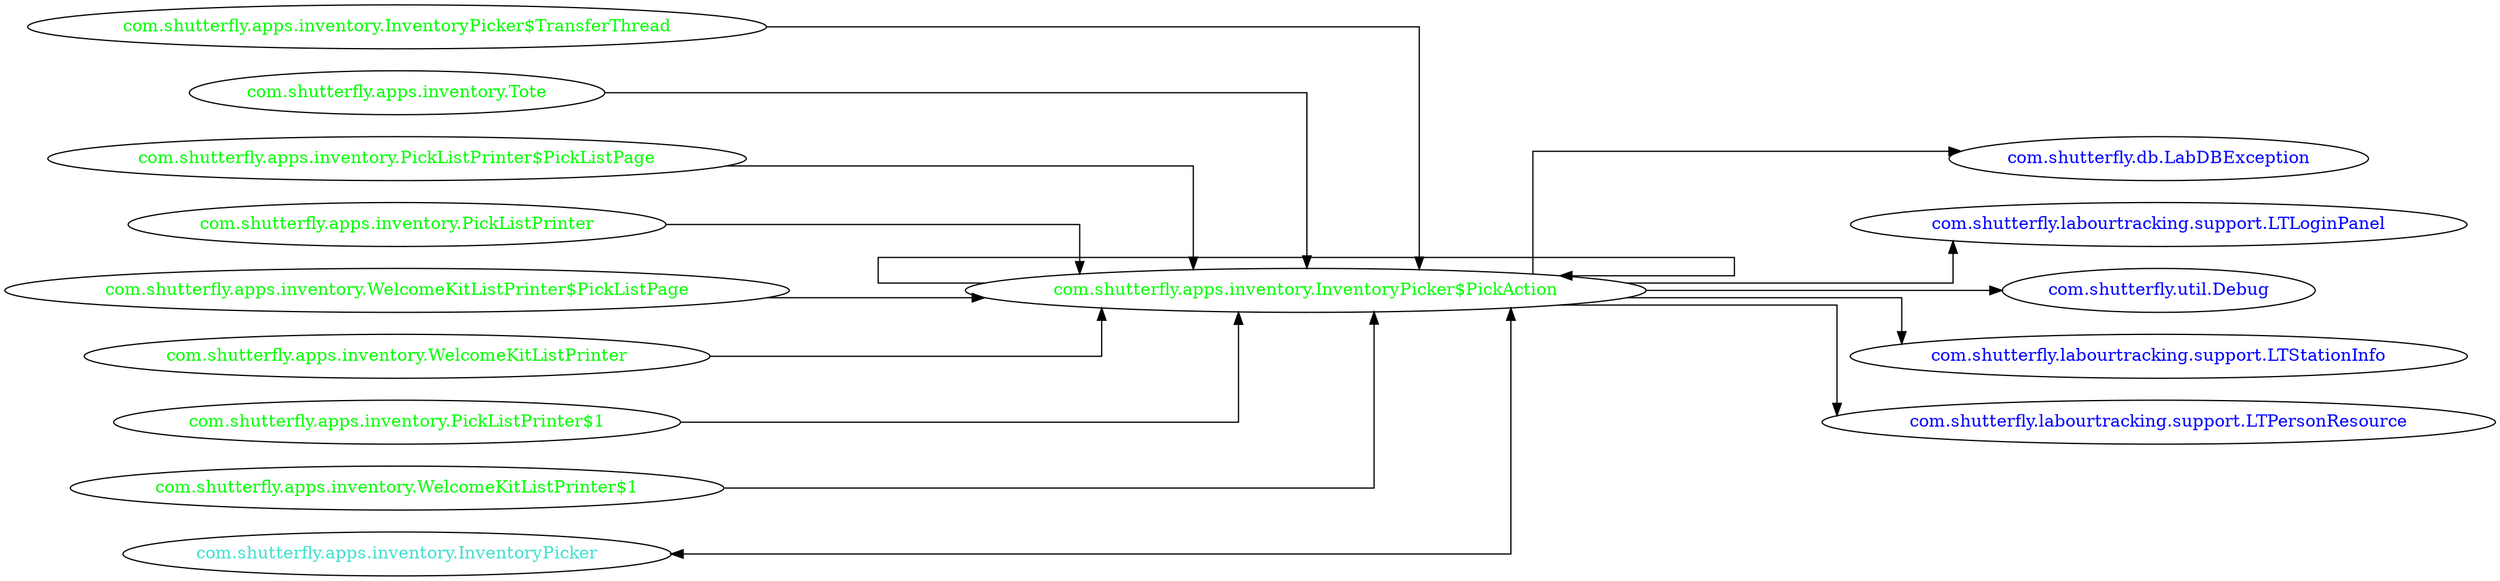 digraph dependencyGraph {
 concentrate=true;
 ranksep="2.0";
 rankdir="LR"; 
 splines="ortho";
"com.shutterfly.apps.inventory.InventoryPicker$PickAction" [fontcolor="red"];
"com.shutterfly.db.LabDBException" [ fontcolor="blue" ];
"com.shutterfly.apps.inventory.InventoryPicker$PickAction"->"com.shutterfly.db.LabDBException";
"com.shutterfly.labourtracking.support.LTLoginPanel" [ fontcolor="blue" ];
"com.shutterfly.apps.inventory.InventoryPicker$PickAction"->"com.shutterfly.labourtracking.support.LTLoginPanel";
"com.shutterfly.util.Debug" [ fontcolor="blue" ];
"com.shutterfly.apps.inventory.InventoryPicker$PickAction"->"com.shutterfly.util.Debug";
"com.shutterfly.labourtracking.support.LTStationInfo" [ fontcolor="blue" ];
"com.shutterfly.apps.inventory.InventoryPicker$PickAction"->"com.shutterfly.labourtracking.support.LTStationInfo";
"com.shutterfly.labourtracking.support.LTPersonResource" [ fontcolor="blue" ];
"com.shutterfly.apps.inventory.InventoryPicker$PickAction"->"com.shutterfly.labourtracking.support.LTPersonResource";
"com.shutterfly.apps.inventory.InventoryPicker$PickAction" [ fontcolor="green" ];
"com.shutterfly.apps.inventory.InventoryPicker$PickAction"->"com.shutterfly.apps.inventory.InventoryPicker$PickAction";
"com.shutterfly.apps.inventory.InventoryPicker$TransferThread" [ fontcolor="green" ];
"com.shutterfly.apps.inventory.InventoryPicker$TransferThread"->"com.shutterfly.apps.inventory.InventoryPicker$PickAction";
"com.shutterfly.apps.inventory.Tote" [ fontcolor="green" ];
"com.shutterfly.apps.inventory.Tote"->"com.shutterfly.apps.inventory.InventoryPicker$PickAction";
"com.shutterfly.apps.inventory.PickListPrinter$PickListPage" [ fontcolor="green" ];
"com.shutterfly.apps.inventory.PickListPrinter$PickListPage"->"com.shutterfly.apps.inventory.InventoryPicker$PickAction";
"com.shutterfly.apps.inventory.PickListPrinter" [ fontcolor="green" ];
"com.shutterfly.apps.inventory.PickListPrinter"->"com.shutterfly.apps.inventory.InventoryPicker$PickAction";
"com.shutterfly.apps.inventory.WelcomeKitListPrinter$PickListPage" [ fontcolor="green" ];
"com.shutterfly.apps.inventory.WelcomeKitListPrinter$PickListPage"->"com.shutterfly.apps.inventory.InventoryPicker$PickAction";
"com.shutterfly.apps.inventory.WelcomeKitListPrinter" [ fontcolor="green" ];
"com.shutterfly.apps.inventory.WelcomeKitListPrinter"->"com.shutterfly.apps.inventory.InventoryPicker$PickAction";
"com.shutterfly.apps.inventory.PickListPrinter$1" [ fontcolor="green" ];
"com.shutterfly.apps.inventory.PickListPrinter$1"->"com.shutterfly.apps.inventory.InventoryPicker$PickAction";
"com.shutterfly.apps.inventory.WelcomeKitListPrinter$1" [ fontcolor="green" ];
"com.shutterfly.apps.inventory.WelcomeKitListPrinter$1"->"com.shutterfly.apps.inventory.InventoryPicker$PickAction";
"com.shutterfly.apps.inventory.InventoryPicker" [ fontcolor="turquoise" ];
"com.shutterfly.apps.inventory.InventoryPicker"->"com.shutterfly.apps.inventory.InventoryPicker$PickAction" [dir=both];
}
